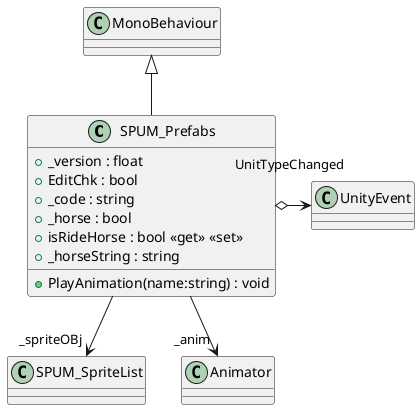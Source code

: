 @startuml
class SPUM_Prefabs {
    + _version : float
    + EditChk : bool
    + _code : string
    + _horse : bool
    + isRideHorse : bool <<get>> <<set>>
    + _horseString : string
    + PlayAnimation(name:string) : void
}
MonoBehaviour <|-- SPUM_Prefabs
SPUM_Prefabs --> "_spriteOBj" SPUM_SpriteList
SPUM_Prefabs --> "_anim" Animator
SPUM_Prefabs o-> "UnitTypeChanged" UnityEvent
@enduml
